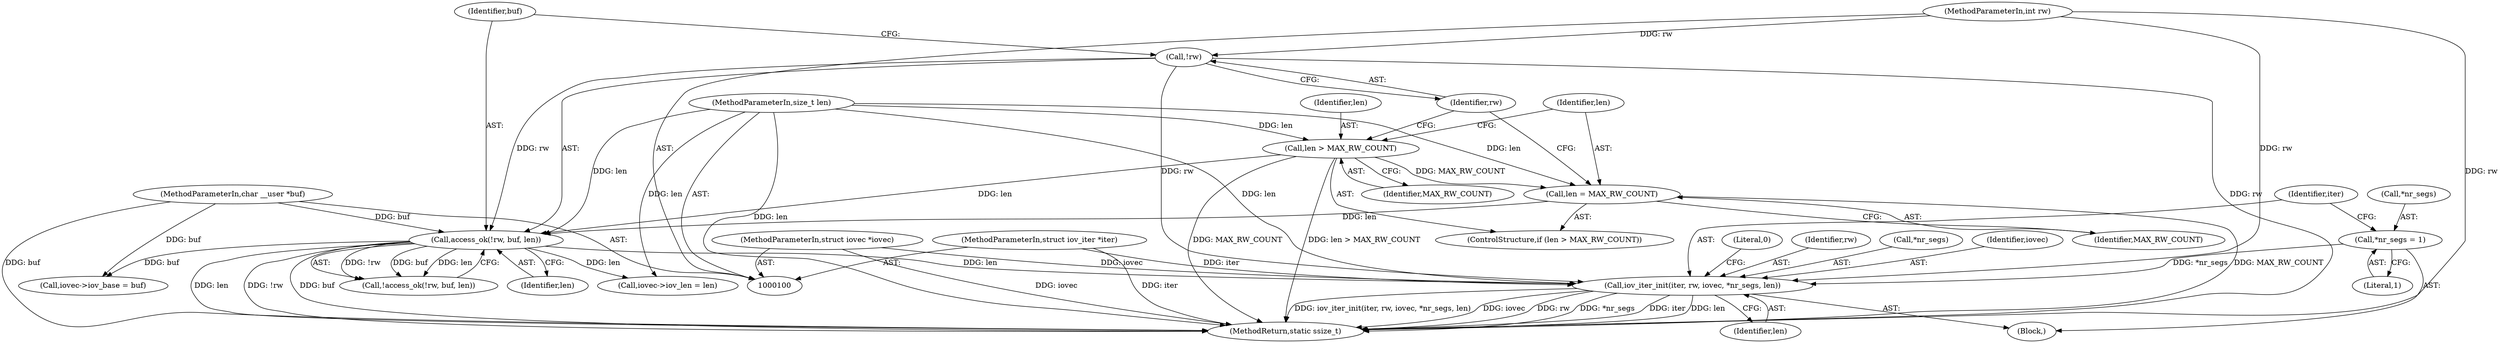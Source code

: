 digraph "0_linux_4c185ce06dca14f5cea192f5a2c981ef50663f2b_0@pointer" {
"1000141" [label="(Call,iov_iter_init(iter, rw, iovec, *nr_segs, len))"];
"1000107" [label="(MethodParameterIn,struct iov_iter *iter)"];
"1000120" [label="(Call,!rw)"];
"1000102" [label="(MethodParameterIn,int rw)"];
"1000106" [label="(MethodParameterIn,struct iovec *iovec)"];
"1000137" [label="(Call,*nr_segs = 1)"];
"1000105" [label="(MethodParameterIn,size_t len)"];
"1000119" [label="(Call,access_ok(!rw, buf, len))"];
"1000103" [label="(MethodParameterIn,char __user *buf)"];
"1000113" [label="(Call,len = MAX_RW_COUNT)"];
"1000110" [label="(Call,len > MAX_RW_COUNT)"];
"1000150" [label="(MethodReturn,static ssize_t)"];
"1000120" [label="(Call,!rw)"];
"1000137" [label="(Call,*nr_segs = 1)"];
"1000109" [label="(ControlStructure,if (len > MAX_RW_COUNT))"];
"1000141" [label="(Call,iov_iter_init(iter, rw, iovec, *nr_segs, len))"];
"1000149" [label="(Literal,0)"];
"1000102" [label="(MethodParameterIn,int rw)"];
"1000121" [label="(Identifier,rw)"];
"1000147" [label="(Identifier,len)"];
"1000122" [label="(Identifier,buf)"];
"1000127" [label="(Call,iovec->iov_base = buf)"];
"1000118" [label="(Call,!access_ok(!rw, buf, len))"];
"1000119" [label="(Call,access_ok(!rw, buf, len))"];
"1000112" [label="(Identifier,MAX_RW_COUNT)"];
"1000105" [label="(MethodParameterIn,size_t len)"];
"1000114" [label="(Identifier,len)"];
"1000107" [label="(MethodParameterIn,struct iov_iter *iter)"];
"1000143" [label="(Identifier,rw)"];
"1000115" [label="(Identifier,MAX_RW_COUNT)"];
"1000132" [label="(Call,iovec->iov_len = len)"];
"1000106" [label="(MethodParameterIn,struct iovec *iovec)"];
"1000123" [label="(Identifier,len)"];
"1000138" [label="(Call,*nr_segs)"];
"1000113" [label="(Call,len = MAX_RW_COUNT)"];
"1000111" [label="(Identifier,len)"];
"1000145" [label="(Call,*nr_segs)"];
"1000140" [label="(Literal,1)"];
"1000108" [label="(Block,)"];
"1000142" [label="(Identifier,iter)"];
"1000103" [label="(MethodParameterIn,char __user *buf)"];
"1000144" [label="(Identifier,iovec)"];
"1000110" [label="(Call,len > MAX_RW_COUNT)"];
"1000141" -> "1000108"  [label="AST: "];
"1000141" -> "1000147"  [label="CFG: "];
"1000142" -> "1000141"  [label="AST: "];
"1000143" -> "1000141"  [label="AST: "];
"1000144" -> "1000141"  [label="AST: "];
"1000145" -> "1000141"  [label="AST: "];
"1000147" -> "1000141"  [label="AST: "];
"1000149" -> "1000141"  [label="CFG: "];
"1000141" -> "1000150"  [label="DDG: iter"];
"1000141" -> "1000150"  [label="DDG: len"];
"1000141" -> "1000150"  [label="DDG: iov_iter_init(iter, rw, iovec, *nr_segs, len)"];
"1000141" -> "1000150"  [label="DDG: iovec"];
"1000141" -> "1000150"  [label="DDG: rw"];
"1000141" -> "1000150"  [label="DDG: *nr_segs"];
"1000107" -> "1000141"  [label="DDG: iter"];
"1000120" -> "1000141"  [label="DDG: rw"];
"1000102" -> "1000141"  [label="DDG: rw"];
"1000106" -> "1000141"  [label="DDG: iovec"];
"1000137" -> "1000141"  [label="DDG: *nr_segs"];
"1000105" -> "1000141"  [label="DDG: len"];
"1000119" -> "1000141"  [label="DDG: len"];
"1000107" -> "1000100"  [label="AST: "];
"1000107" -> "1000150"  [label="DDG: iter"];
"1000120" -> "1000119"  [label="AST: "];
"1000120" -> "1000121"  [label="CFG: "];
"1000121" -> "1000120"  [label="AST: "];
"1000122" -> "1000120"  [label="CFG: "];
"1000120" -> "1000150"  [label="DDG: rw"];
"1000120" -> "1000119"  [label="DDG: rw"];
"1000102" -> "1000120"  [label="DDG: rw"];
"1000102" -> "1000100"  [label="AST: "];
"1000102" -> "1000150"  [label="DDG: rw"];
"1000106" -> "1000100"  [label="AST: "];
"1000106" -> "1000150"  [label="DDG: iovec"];
"1000137" -> "1000108"  [label="AST: "];
"1000137" -> "1000140"  [label="CFG: "];
"1000138" -> "1000137"  [label="AST: "];
"1000140" -> "1000137"  [label="AST: "];
"1000142" -> "1000137"  [label="CFG: "];
"1000105" -> "1000100"  [label="AST: "];
"1000105" -> "1000150"  [label="DDG: len"];
"1000105" -> "1000110"  [label="DDG: len"];
"1000105" -> "1000113"  [label="DDG: len"];
"1000105" -> "1000119"  [label="DDG: len"];
"1000105" -> "1000132"  [label="DDG: len"];
"1000119" -> "1000118"  [label="AST: "];
"1000119" -> "1000123"  [label="CFG: "];
"1000122" -> "1000119"  [label="AST: "];
"1000123" -> "1000119"  [label="AST: "];
"1000118" -> "1000119"  [label="CFG: "];
"1000119" -> "1000150"  [label="DDG: len"];
"1000119" -> "1000150"  [label="DDG: !rw"];
"1000119" -> "1000150"  [label="DDG: buf"];
"1000119" -> "1000118"  [label="DDG: !rw"];
"1000119" -> "1000118"  [label="DDG: buf"];
"1000119" -> "1000118"  [label="DDG: len"];
"1000103" -> "1000119"  [label="DDG: buf"];
"1000113" -> "1000119"  [label="DDG: len"];
"1000110" -> "1000119"  [label="DDG: len"];
"1000119" -> "1000127"  [label="DDG: buf"];
"1000119" -> "1000132"  [label="DDG: len"];
"1000103" -> "1000100"  [label="AST: "];
"1000103" -> "1000150"  [label="DDG: buf"];
"1000103" -> "1000127"  [label="DDG: buf"];
"1000113" -> "1000109"  [label="AST: "];
"1000113" -> "1000115"  [label="CFG: "];
"1000114" -> "1000113"  [label="AST: "];
"1000115" -> "1000113"  [label="AST: "];
"1000121" -> "1000113"  [label="CFG: "];
"1000113" -> "1000150"  [label="DDG: MAX_RW_COUNT"];
"1000110" -> "1000113"  [label="DDG: MAX_RW_COUNT"];
"1000110" -> "1000109"  [label="AST: "];
"1000110" -> "1000112"  [label="CFG: "];
"1000111" -> "1000110"  [label="AST: "];
"1000112" -> "1000110"  [label="AST: "];
"1000114" -> "1000110"  [label="CFG: "];
"1000121" -> "1000110"  [label="CFG: "];
"1000110" -> "1000150"  [label="DDG: MAX_RW_COUNT"];
"1000110" -> "1000150"  [label="DDG: len > MAX_RW_COUNT"];
}
